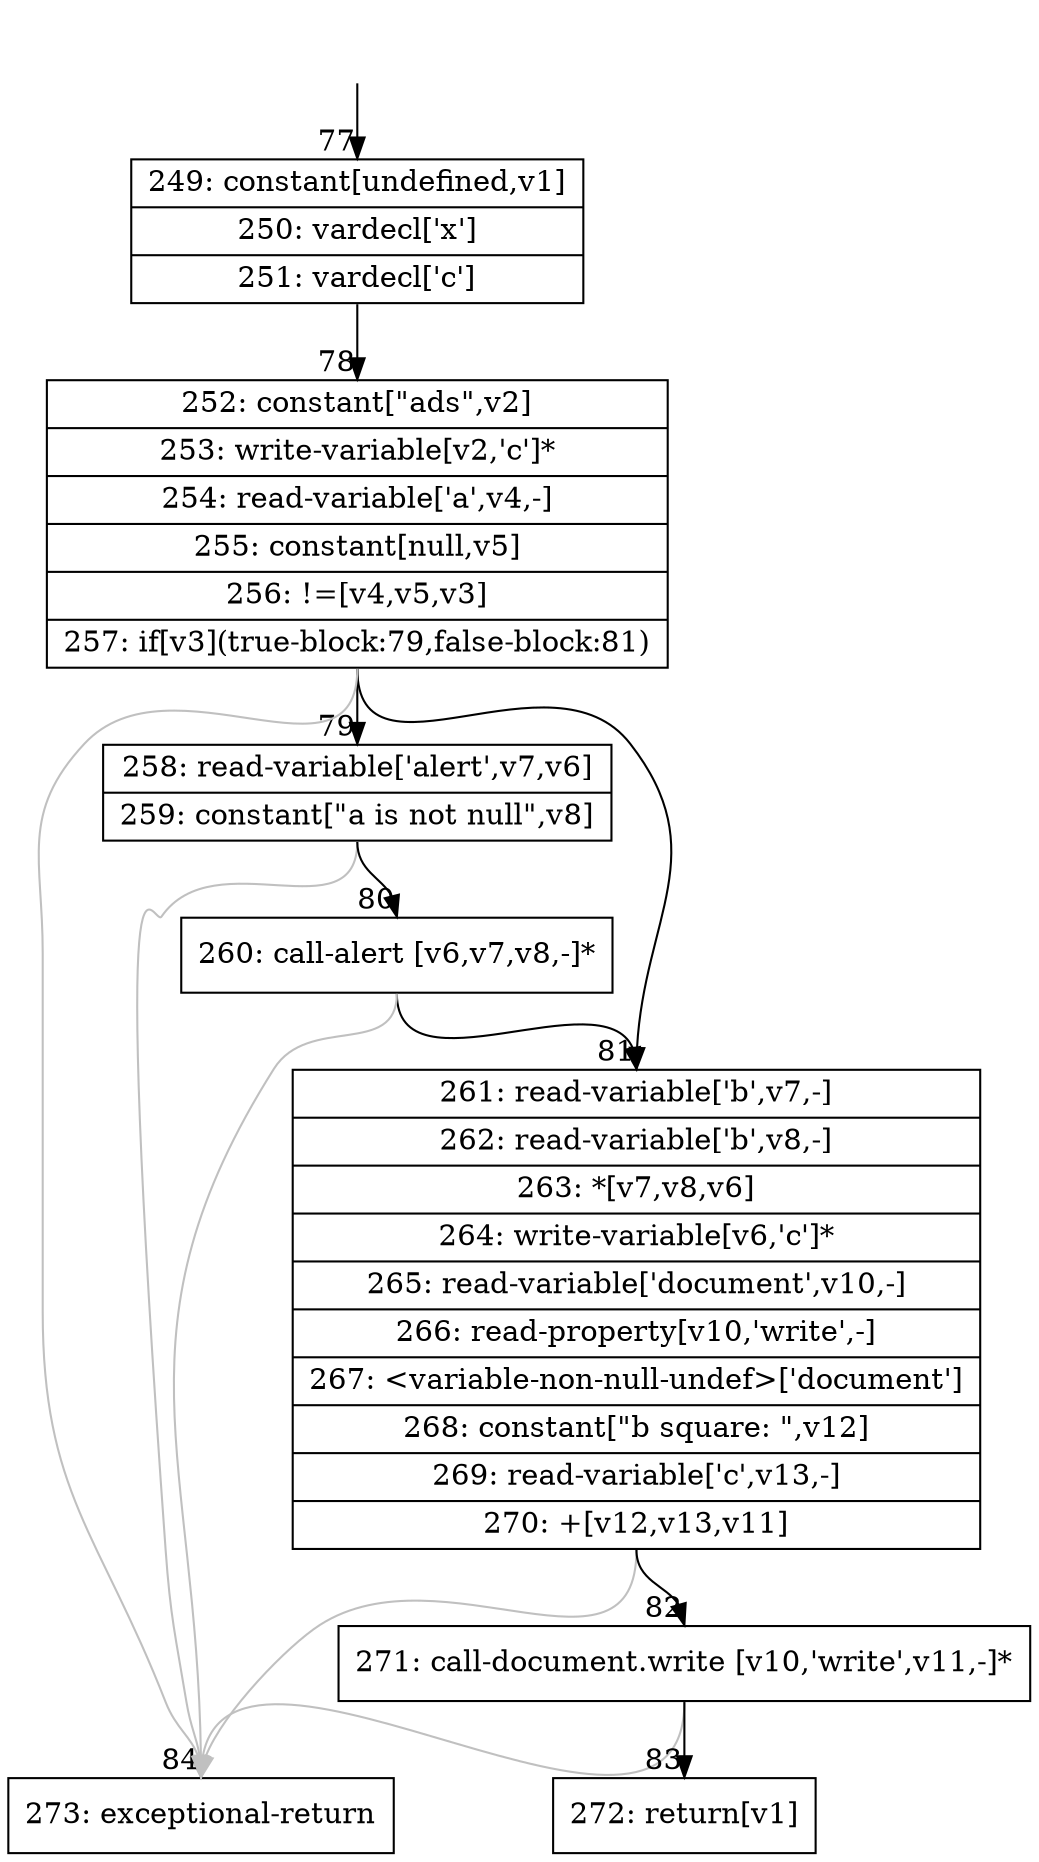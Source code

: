 digraph {
rankdir="TD"
BB_entry7[shape=none,label=""];
BB_entry7 -> BB77 [tailport=s, headport=n, headlabel="    77"]
BB77 [shape=record label="{249: constant[undefined,v1]|250: vardecl['x']|251: vardecl['c']}" ] 
BB77 -> BB78 [tailport=s, headport=n, headlabel="      78"]
BB78 [shape=record label="{252: constant[\"ads\",v2]|253: write-variable[v2,'c']*|254: read-variable['a',v4,-]|255: constant[null,v5]|256: !=[v4,v5,v3]|257: if[v3](true-block:79,false-block:81)}" ] 
BB78 -> BB79 [tailport=s, headport=n, headlabel="      79"]
BB78 -> BB81 [tailport=s, headport=n, headlabel="      81"]
BB78 -> BB84 [tailport=s, headport=n, color=gray, headlabel="      84"]
BB79 [shape=record label="{258: read-variable['alert',v7,v6]|259: constant[\"a is not null\",v8]}" ] 
BB79 -> BB80 [tailport=s, headport=n, headlabel="      80"]
BB79 -> BB84 [tailport=s, headport=n, color=gray]
BB80 [shape=record label="{260: call-alert [v6,v7,v8,-]*}" ] 
BB80 -> BB81 [tailport=s, headport=n]
BB80 -> BB84 [tailport=s, headport=n, color=gray]
BB81 [shape=record label="{261: read-variable['b',v7,-]|262: read-variable['b',v8,-]|263: *[v7,v8,v6]|264: write-variable[v6,'c']*|265: read-variable['document',v10,-]|266: read-property[v10,'write',-]|267: \<variable-non-null-undef\>['document']|268: constant[\"b square: \",v12]|269: read-variable['c',v13,-]|270: +[v12,v13,v11]}" ] 
BB81 -> BB82 [tailport=s, headport=n, headlabel="      82"]
BB81 -> BB84 [tailport=s, headport=n, color=gray]
BB82 [shape=record label="{271: call-document.write [v10,'write',v11,-]*}" ] 
BB82 -> BB83 [tailport=s, headport=n, headlabel="      83"]
BB82 -> BB84 [tailport=s, headport=n, color=gray]
BB83 [shape=record label="{272: return[v1]}" ] 
BB84 [shape=record label="{273: exceptional-return}" ] 
//#$~ 149
}
